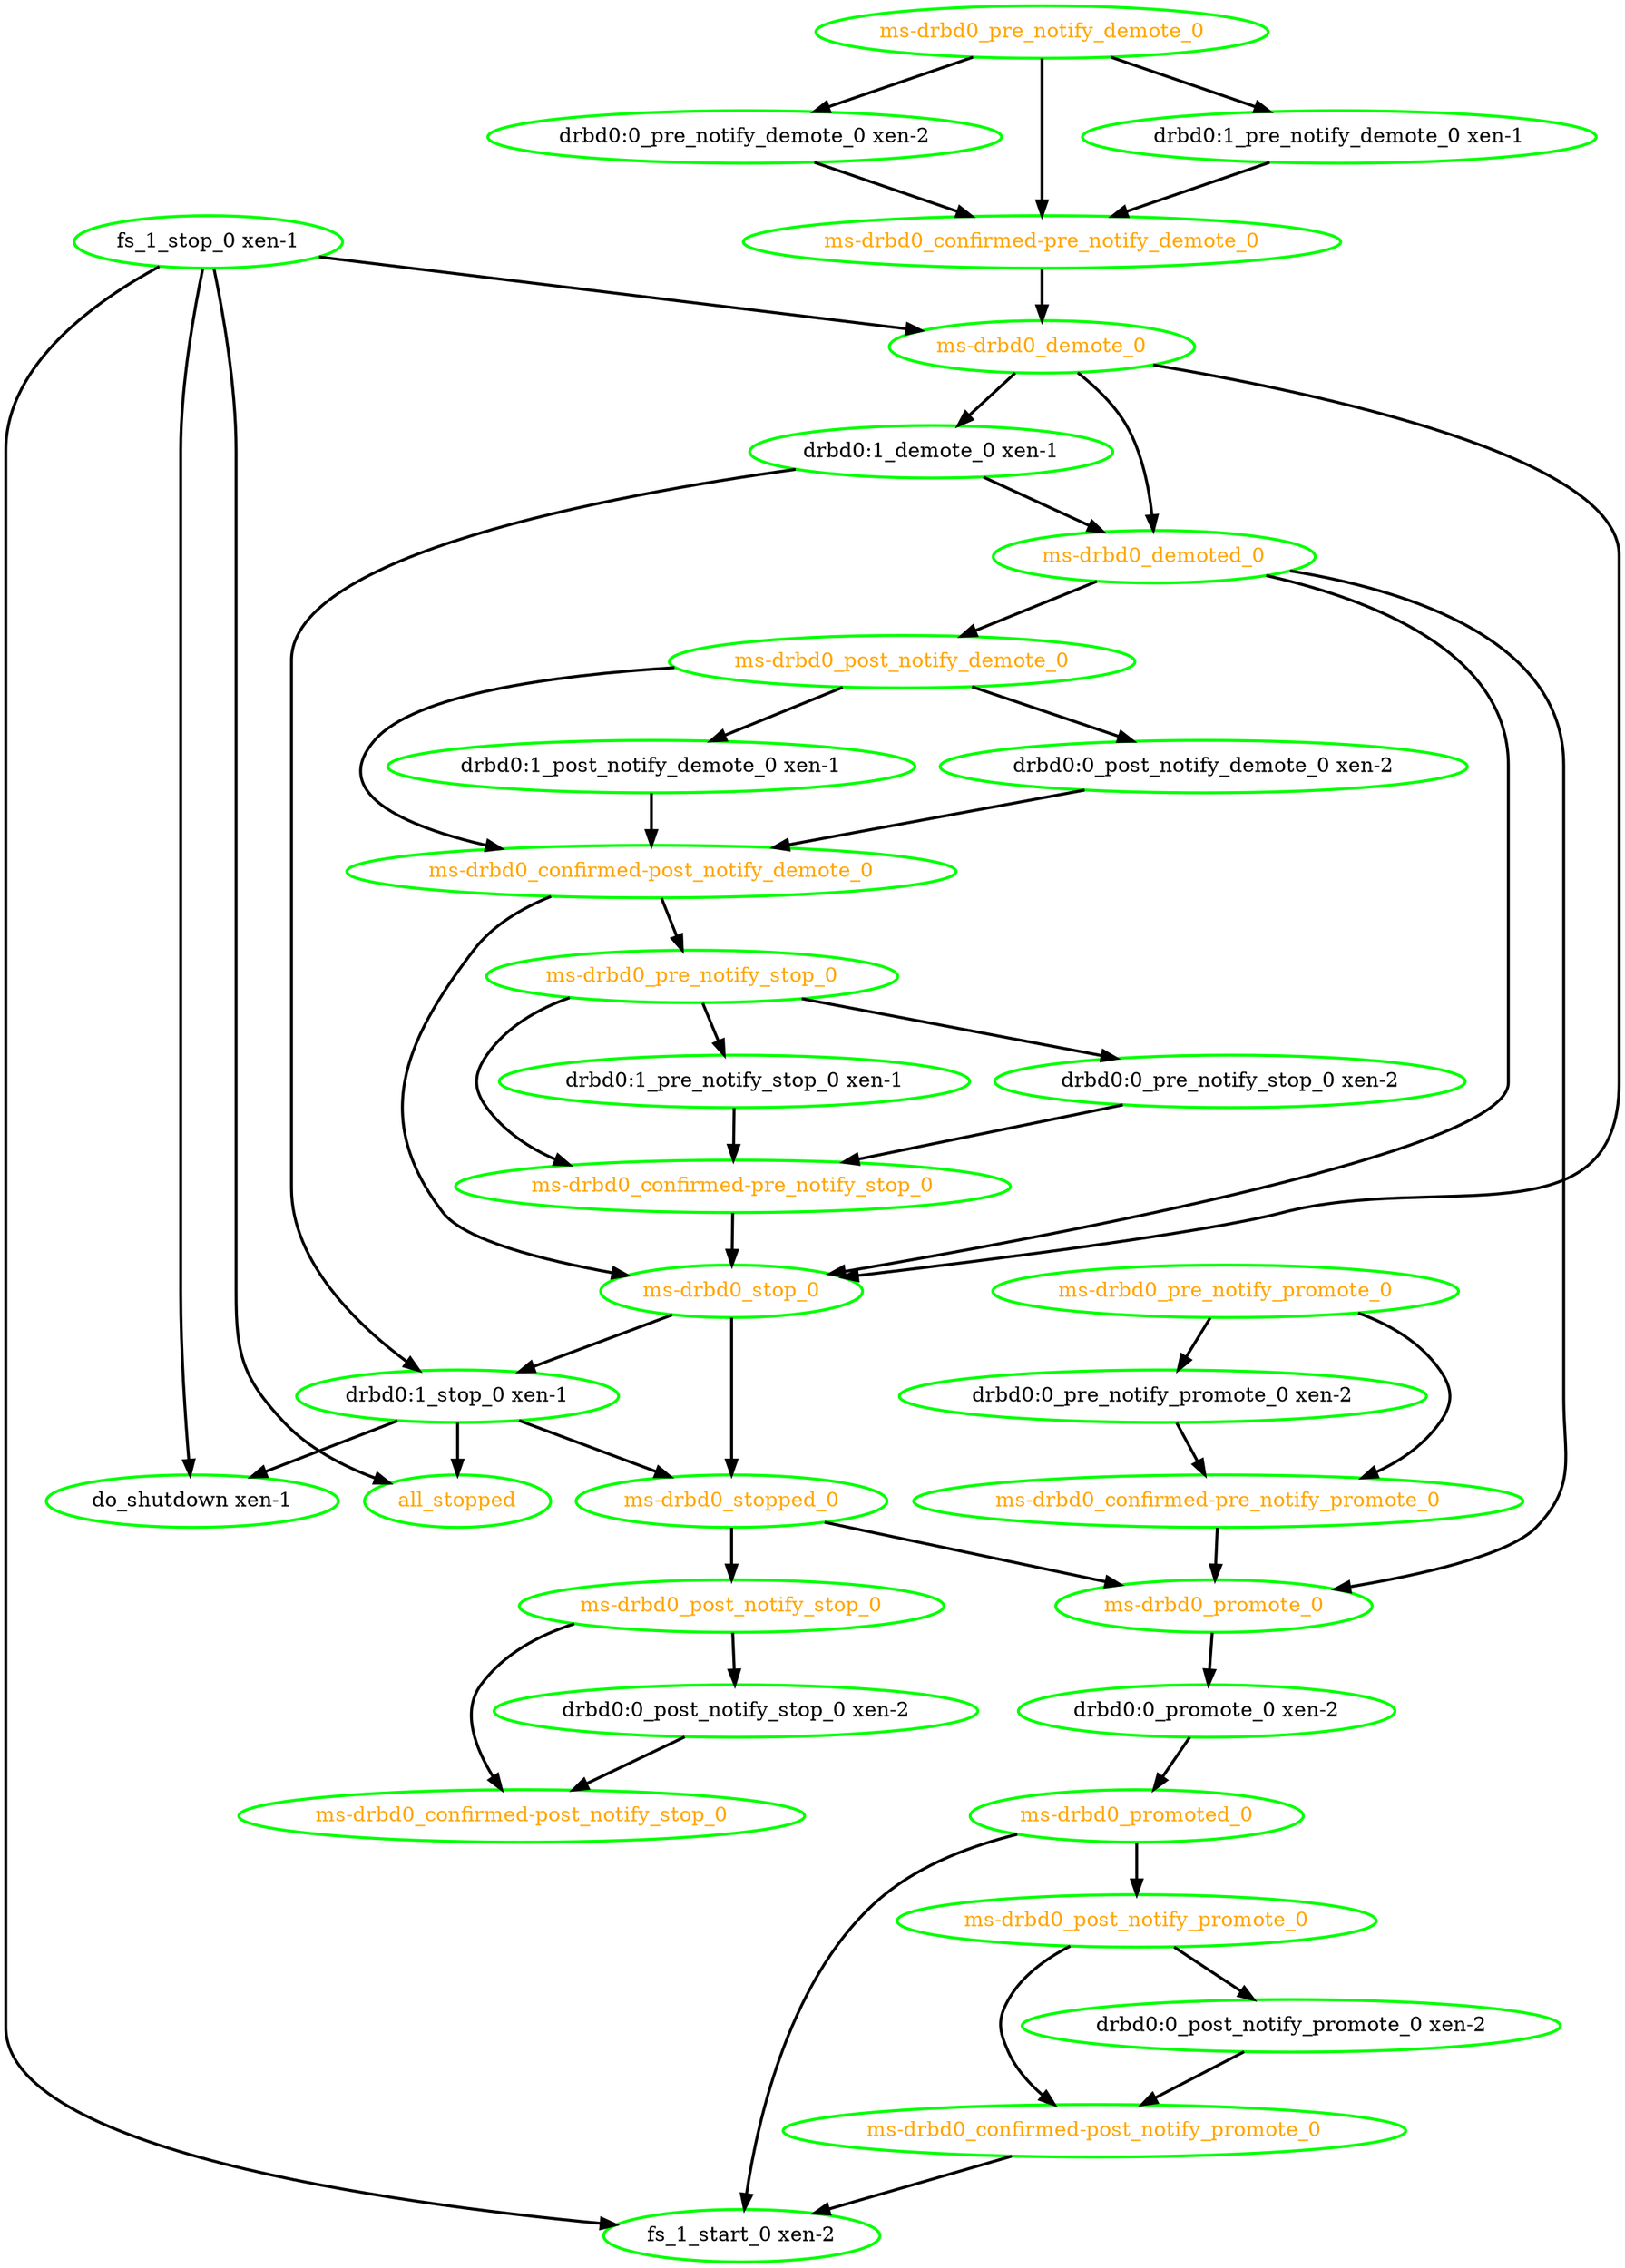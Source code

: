  digraph "g" {
"all_stopped" [ style=bold color="green" fontcolor="orange"  ]
"do_shutdown xen-1" [ style=bold color="green" fontcolor="black"  ]
"drbd0:0_post_notify_demote_0 xen-2" -> "ms-drbd0_confirmed-post_notify_demote_0" [ style = bold]
"drbd0:0_post_notify_demote_0 xen-2" [ style=bold color="green" fontcolor="black"  ]
"drbd0:0_post_notify_promote_0 xen-2" -> "ms-drbd0_confirmed-post_notify_promote_0" [ style = bold]
"drbd0:0_post_notify_promote_0 xen-2" [ style=bold color="green" fontcolor="black"  ]
"drbd0:0_post_notify_stop_0 xen-2" -> "ms-drbd0_confirmed-post_notify_stop_0" [ style = bold]
"drbd0:0_post_notify_stop_0 xen-2" [ style=bold color="green" fontcolor="black"  ]
"drbd0:0_pre_notify_demote_0 xen-2" -> "ms-drbd0_confirmed-pre_notify_demote_0" [ style = bold]
"drbd0:0_pre_notify_demote_0 xen-2" [ style=bold color="green" fontcolor="black"  ]
"drbd0:0_pre_notify_promote_0 xen-2" -> "ms-drbd0_confirmed-pre_notify_promote_0" [ style = bold]
"drbd0:0_pre_notify_promote_0 xen-2" [ style=bold color="green" fontcolor="black"  ]
"drbd0:0_pre_notify_stop_0 xen-2" -> "ms-drbd0_confirmed-pre_notify_stop_0" [ style = bold]
"drbd0:0_pre_notify_stop_0 xen-2" [ style=bold color="green" fontcolor="black"  ]
"drbd0:0_promote_0 xen-2" -> "ms-drbd0_promoted_0" [ style = bold]
"drbd0:0_promote_0 xen-2" [ style=bold color="green" fontcolor="black"  ]
"drbd0:1_demote_0 xen-1" -> "drbd0:1_stop_0 xen-1" [ style = bold]
"drbd0:1_demote_0 xen-1" -> "ms-drbd0_demoted_0" [ style = bold]
"drbd0:1_demote_0 xen-1" [ style=bold color="green" fontcolor="black"  ]
"drbd0:1_post_notify_demote_0 xen-1" -> "ms-drbd0_confirmed-post_notify_demote_0" [ style = bold]
"drbd0:1_post_notify_demote_0 xen-1" [ style=bold color="green" fontcolor="black"  ]
"drbd0:1_pre_notify_demote_0 xen-1" -> "ms-drbd0_confirmed-pre_notify_demote_0" [ style = bold]
"drbd0:1_pre_notify_demote_0 xen-1" [ style=bold color="green" fontcolor="black"  ]
"drbd0:1_pre_notify_stop_0 xen-1" -> "ms-drbd0_confirmed-pre_notify_stop_0" [ style = bold]
"drbd0:1_pre_notify_stop_0 xen-1" [ style=bold color="green" fontcolor="black"  ]
"drbd0:1_stop_0 xen-1" -> "all_stopped" [ style = bold]
"drbd0:1_stop_0 xen-1" -> "do_shutdown xen-1" [ style = bold]
"drbd0:1_stop_0 xen-1" -> "ms-drbd0_stopped_0" [ style = bold]
"drbd0:1_stop_0 xen-1" [ style=bold color="green" fontcolor="black"  ]
"fs_1_start_0 xen-2" [ style=bold color="green" fontcolor="black"  ]
"fs_1_stop_0 xen-1" -> "all_stopped" [ style = bold]
"fs_1_stop_0 xen-1" -> "do_shutdown xen-1" [ style = bold]
"fs_1_stop_0 xen-1" -> "fs_1_start_0 xen-2" [ style = bold]
"fs_1_stop_0 xen-1" -> "ms-drbd0_demote_0" [ style = bold]
"fs_1_stop_0 xen-1" [ style=bold color="green" fontcolor="black"  ]
"ms-drbd0_confirmed-post_notify_demote_0" -> "ms-drbd0_pre_notify_stop_0" [ style = bold]
"ms-drbd0_confirmed-post_notify_demote_0" -> "ms-drbd0_stop_0" [ style = bold]
"ms-drbd0_confirmed-post_notify_demote_0" [ style=bold color="green" fontcolor="orange"  ]
"ms-drbd0_confirmed-post_notify_promote_0" -> "fs_1_start_0 xen-2" [ style = bold]
"ms-drbd0_confirmed-post_notify_promote_0" [ style=bold color="green" fontcolor="orange"  ]
"ms-drbd0_confirmed-post_notify_stop_0" [ style=bold color="green" fontcolor="orange"  ]
"ms-drbd0_confirmed-pre_notify_demote_0" -> "ms-drbd0_demote_0" [ style = bold]
"ms-drbd0_confirmed-pre_notify_demote_0" [ style=bold color="green" fontcolor="orange"  ]
"ms-drbd0_confirmed-pre_notify_promote_0" -> "ms-drbd0_promote_0" [ style = bold]
"ms-drbd0_confirmed-pre_notify_promote_0" [ style=bold color="green" fontcolor="orange"  ]
"ms-drbd0_confirmed-pre_notify_stop_0" -> "ms-drbd0_stop_0" [ style = bold]
"ms-drbd0_confirmed-pre_notify_stop_0" [ style=bold color="green" fontcolor="orange"  ]
"ms-drbd0_demote_0" -> "drbd0:1_demote_0 xen-1" [ style = bold]
"ms-drbd0_demote_0" -> "ms-drbd0_demoted_0" [ style = bold]
"ms-drbd0_demote_0" -> "ms-drbd0_stop_0" [ style = bold]
"ms-drbd0_demote_0" [ style=bold color="green" fontcolor="orange"  ]
"ms-drbd0_demoted_0" -> "ms-drbd0_post_notify_demote_0" [ style = bold]
"ms-drbd0_demoted_0" -> "ms-drbd0_promote_0" [ style = bold]
"ms-drbd0_demoted_0" -> "ms-drbd0_stop_0" [ style = bold]
"ms-drbd0_demoted_0" [ style=bold color="green" fontcolor="orange"  ]
"ms-drbd0_post_notify_demote_0" -> "drbd0:0_post_notify_demote_0 xen-2" [ style = bold]
"ms-drbd0_post_notify_demote_0" -> "drbd0:1_post_notify_demote_0 xen-1" [ style = bold]
"ms-drbd0_post_notify_demote_0" -> "ms-drbd0_confirmed-post_notify_demote_0" [ style = bold]
"ms-drbd0_post_notify_demote_0" [ style=bold color="green" fontcolor="orange"  ]
"ms-drbd0_post_notify_promote_0" -> "drbd0:0_post_notify_promote_0 xen-2" [ style = bold]
"ms-drbd0_post_notify_promote_0" -> "ms-drbd0_confirmed-post_notify_promote_0" [ style = bold]
"ms-drbd0_post_notify_promote_0" [ style=bold color="green" fontcolor="orange"  ]
"ms-drbd0_post_notify_stop_0" -> "drbd0:0_post_notify_stop_0 xen-2" [ style = bold]
"ms-drbd0_post_notify_stop_0" -> "ms-drbd0_confirmed-post_notify_stop_0" [ style = bold]
"ms-drbd0_post_notify_stop_0" [ style=bold color="green" fontcolor="orange"  ]
"ms-drbd0_pre_notify_demote_0" -> "drbd0:0_pre_notify_demote_0 xen-2" [ style = bold]
"ms-drbd0_pre_notify_demote_0" -> "drbd0:1_pre_notify_demote_0 xen-1" [ style = bold]
"ms-drbd0_pre_notify_demote_0" -> "ms-drbd0_confirmed-pre_notify_demote_0" [ style = bold]
"ms-drbd0_pre_notify_demote_0" [ style=bold color="green" fontcolor="orange"  ]
"ms-drbd0_pre_notify_promote_0" -> "drbd0:0_pre_notify_promote_0 xen-2" [ style = bold]
"ms-drbd0_pre_notify_promote_0" -> "ms-drbd0_confirmed-pre_notify_promote_0" [ style = bold]
"ms-drbd0_pre_notify_promote_0" [ style=bold color="green" fontcolor="orange"  ]
"ms-drbd0_pre_notify_stop_0" -> "drbd0:0_pre_notify_stop_0 xen-2" [ style = bold]
"ms-drbd0_pre_notify_stop_0" -> "drbd0:1_pre_notify_stop_0 xen-1" [ style = bold]
"ms-drbd0_pre_notify_stop_0" -> "ms-drbd0_confirmed-pre_notify_stop_0" [ style = bold]
"ms-drbd0_pre_notify_stop_0" [ style=bold color="green" fontcolor="orange"  ]
"ms-drbd0_promote_0" -> "drbd0:0_promote_0 xen-2" [ style = bold]
"ms-drbd0_promote_0" [ style=bold color="green" fontcolor="orange"  ]
"ms-drbd0_promoted_0" -> "fs_1_start_0 xen-2" [ style = bold]
"ms-drbd0_promoted_0" -> "ms-drbd0_post_notify_promote_0" [ style = bold]
"ms-drbd0_promoted_0" [ style=bold color="green" fontcolor="orange"  ]
"ms-drbd0_stop_0" -> "drbd0:1_stop_0 xen-1" [ style = bold]
"ms-drbd0_stop_0" -> "ms-drbd0_stopped_0" [ style = bold]
"ms-drbd0_stop_0" [ style=bold color="green" fontcolor="orange"  ]
"ms-drbd0_stopped_0" -> "ms-drbd0_post_notify_stop_0" [ style = bold]
"ms-drbd0_stopped_0" -> "ms-drbd0_promote_0" [ style = bold]
"ms-drbd0_stopped_0" [ style=bold color="green" fontcolor="orange"  ]
}
